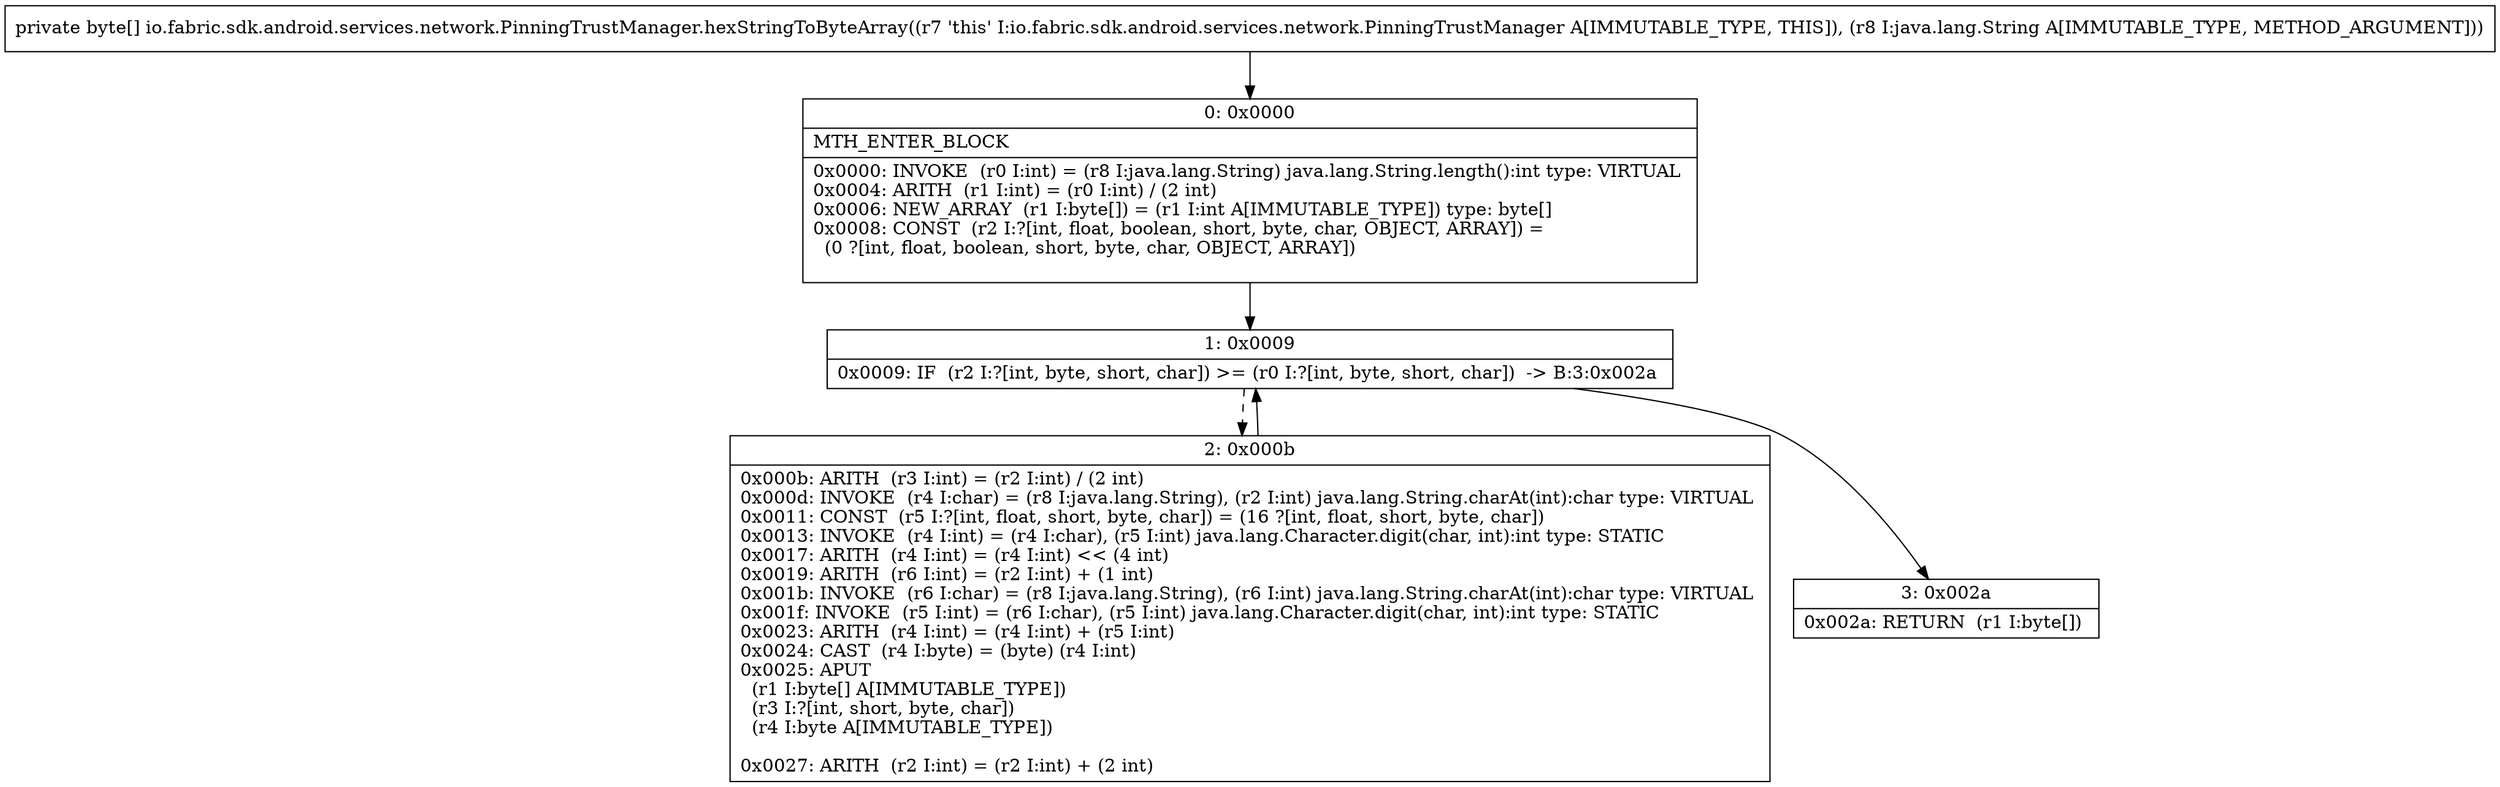 digraph "CFG forio.fabric.sdk.android.services.network.PinningTrustManager.hexStringToByteArray(Ljava\/lang\/String;)[B" {
Node_0 [shape=record,label="{0\:\ 0x0000|MTH_ENTER_BLOCK\l|0x0000: INVOKE  (r0 I:int) = (r8 I:java.lang.String) java.lang.String.length():int type: VIRTUAL \l0x0004: ARITH  (r1 I:int) = (r0 I:int) \/ (2 int) \l0x0006: NEW_ARRAY  (r1 I:byte[]) = (r1 I:int A[IMMUTABLE_TYPE]) type: byte[] \l0x0008: CONST  (r2 I:?[int, float, boolean, short, byte, char, OBJECT, ARRAY]) = \l  (0 ?[int, float, boolean, short, byte, char, OBJECT, ARRAY])\l \l}"];
Node_1 [shape=record,label="{1\:\ 0x0009|0x0009: IF  (r2 I:?[int, byte, short, char]) \>= (r0 I:?[int, byte, short, char])  \-\> B:3:0x002a \l}"];
Node_2 [shape=record,label="{2\:\ 0x000b|0x000b: ARITH  (r3 I:int) = (r2 I:int) \/ (2 int) \l0x000d: INVOKE  (r4 I:char) = (r8 I:java.lang.String), (r2 I:int) java.lang.String.charAt(int):char type: VIRTUAL \l0x0011: CONST  (r5 I:?[int, float, short, byte, char]) = (16 ?[int, float, short, byte, char]) \l0x0013: INVOKE  (r4 I:int) = (r4 I:char), (r5 I:int) java.lang.Character.digit(char, int):int type: STATIC \l0x0017: ARITH  (r4 I:int) = (r4 I:int) \<\< (4 int) \l0x0019: ARITH  (r6 I:int) = (r2 I:int) + (1 int) \l0x001b: INVOKE  (r6 I:char) = (r8 I:java.lang.String), (r6 I:int) java.lang.String.charAt(int):char type: VIRTUAL \l0x001f: INVOKE  (r5 I:int) = (r6 I:char), (r5 I:int) java.lang.Character.digit(char, int):int type: STATIC \l0x0023: ARITH  (r4 I:int) = (r4 I:int) + (r5 I:int) \l0x0024: CAST  (r4 I:byte) = (byte) (r4 I:int) \l0x0025: APUT  \l  (r1 I:byte[] A[IMMUTABLE_TYPE])\l  (r3 I:?[int, short, byte, char])\l  (r4 I:byte A[IMMUTABLE_TYPE])\l \l0x0027: ARITH  (r2 I:int) = (r2 I:int) + (2 int) \l}"];
Node_3 [shape=record,label="{3\:\ 0x002a|0x002a: RETURN  (r1 I:byte[]) \l}"];
MethodNode[shape=record,label="{private byte[] io.fabric.sdk.android.services.network.PinningTrustManager.hexStringToByteArray((r7 'this' I:io.fabric.sdk.android.services.network.PinningTrustManager A[IMMUTABLE_TYPE, THIS]), (r8 I:java.lang.String A[IMMUTABLE_TYPE, METHOD_ARGUMENT])) }"];
MethodNode -> Node_0;
Node_0 -> Node_1;
Node_1 -> Node_2[style=dashed];
Node_1 -> Node_3;
Node_2 -> Node_1;
}

